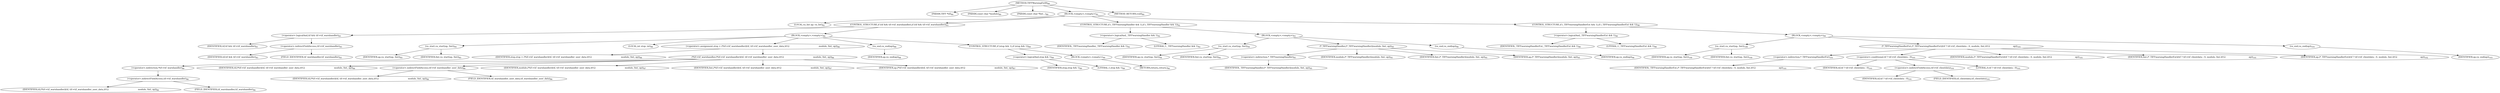 digraph "TIFFWarningExtR" {  
"45259" [label = <(METHOD,TIFFWarningExtR)<SUB>80</SUB>> ]
"45260" [label = <(PARAM,TIFF *tif)<SUB>80</SUB>> ]
"45261" [label = <(PARAM,const char *module)<SUB>80</SUB>> ]
"45262" [label = <(PARAM,const char *fmt...)<SUB>80</SUB>> ]
"45263" [label = <(BLOCK,&lt;empty&gt;,&lt;empty&gt;)<SUB>81</SUB>> ]
"45264" [label = <(LOCAL,va_list ap: va_list)<SUB>82</SUB>> ]
"45265" [label = <(CONTROL_STRUCTURE,if (tif &amp;&amp; tif-&gt;tif_warnhandler),if (tif &amp;&amp; tif-&gt;tif_warnhandler))<SUB>83</SUB>> ]
"45266" [label = <(&lt;operator&gt;.logicalAnd,tif &amp;&amp; tif-&gt;tif_warnhandler)<SUB>83</SUB>> ]
"45267" [label = <(IDENTIFIER,tif,tif &amp;&amp; tif-&gt;tif_warnhandler)<SUB>83</SUB>> ]
"45268" [label = <(&lt;operator&gt;.indirectFieldAccess,tif-&gt;tif_warnhandler)<SUB>83</SUB>> ]
"45269" [label = <(IDENTIFIER,tif,tif &amp;&amp; tif-&gt;tif_warnhandler)<SUB>83</SUB>> ]
"45270" [label = <(FIELD_IDENTIFIER,tif_warnhandler,tif_warnhandler)<SUB>83</SUB>> ]
"45271" [label = <(BLOCK,&lt;empty&gt;,&lt;empty&gt;)<SUB>84</SUB>> ]
"45272" [label = <(va_start,va_start(ap, fmt))<SUB>85</SUB>> ]
"45273" [label = <(IDENTIFIER,ap,va_start(ap, fmt))<SUB>85</SUB>> ]
"45274" [label = <(IDENTIFIER,fmt,va_start(ap, fmt))<SUB>85</SUB>> ]
"45275" [label = <(LOCAL,int stop: int)<SUB>86</SUB>> ]
"45276" [label = <(&lt;operator&gt;.assignment,stop = (*tif-&gt;tif_warnhandler)(tif, tif-&gt;tif_warnhandler_user_data,\012                                           module, fmt, ap))<SUB>86</SUB>> ]
"45277" [label = <(IDENTIFIER,stop,stop = (*tif-&gt;tif_warnhandler)(tif, tif-&gt;tif_warnhandler_user_data,\012                                           module, fmt, ap))<SUB>86</SUB>> ]
"45278" [label = <(*tif-&gt;tif_warnhandler,(*tif-&gt;tif_warnhandler)(tif, tif-&gt;tif_warnhandler_user_data,\012                                           module, fmt, ap))<SUB>86</SUB>> ]
"45279" [label = <(&lt;operator&gt;.indirection,*tif-&gt;tif_warnhandler)<SUB>86</SUB>> ]
"45280" [label = <(&lt;operator&gt;.indirectFieldAccess,tif-&gt;tif_warnhandler)<SUB>86</SUB>> ]
"45281" [label = <(IDENTIFIER,tif,(*tif-&gt;tif_warnhandler)(tif, tif-&gt;tif_warnhandler_user_data,\012                                           module, fmt, ap))<SUB>86</SUB>> ]
"45282" [label = <(FIELD_IDENTIFIER,tif_warnhandler,tif_warnhandler)<SUB>86</SUB>> ]
"45283" [label = <(IDENTIFIER,tif,(*tif-&gt;tif_warnhandler)(tif, tif-&gt;tif_warnhandler_user_data,\012                                           module, fmt, ap))<SUB>86</SUB>> ]
"45284" [label = <(&lt;operator&gt;.indirectFieldAccess,tif-&gt;tif_warnhandler_user_data)<SUB>86</SUB>> ]
"45285" [label = <(IDENTIFIER,tif,(*tif-&gt;tif_warnhandler)(tif, tif-&gt;tif_warnhandler_user_data,\012                                           module, fmt, ap))<SUB>86</SUB>> ]
"45286" [label = <(FIELD_IDENTIFIER,tif_warnhandler_user_data,tif_warnhandler_user_data)<SUB>86</SUB>> ]
"45287" [label = <(IDENTIFIER,module,(*tif-&gt;tif_warnhandler)(tif, tif-&gt;tif_warnhandler_user_data,\012                                           module, fmt, ap))<SUB>87</SUB>> ]
"45288" [label = <(IDENTIFIER,fmt,(*tif-&gt;tif_warnhandler)(tif, tif-&gt;tif_warnhandler_user_data,\012                                           module, fmt, ap))<SUB>87</SUB>> ]
"45289" [label = <(IDENTIFIER,ap,(*tif-&gt;tif_warnhandler)(tif, tif-&gt;tif_warnhandler_user_data,\012                                           module, fmt, ap))<SUB>87</SUB>> ]
"45290" [label = <(va_end,va_end(ap))<SUB>88</SUB>> ]
"45291" [label = <(IDENTIFIER,ap,va_end(ap))<SUB>88</SUB>> ]
"45292" [label = <(CONTROL_STRUCTURE,if (stop &amp;&amp; 1),if (stop &amp;&amp; 1))<SUB>89</SUB>> ]
"45293" [label = <(&lt;operator&gt;.logicalAnd,stop &amp;&amp; 1)<SUB>89</SUB>> ]
"45294" [label = <(IDENTIFIER,stop,stop &amp;&amp; 1)<SUB>89</SUB>> ]
"45295" [label = <(LITERAL,1,stop &amp;&amp; 1)<SUB>89</SUB>> ]
"45296" [label = <(BLOCK,&lt;empty&gt;,&lt;empty&gt;)<SUB>90</SUB>> ]
"45297" [label = <(RETURN,return;,return;)<SUB>90</SUB>> ]
"45298" [label = <(CONTROL_STRUCTURE,if (_TIFFwarningHandler &amp;&amp; 1),if (_TIFFwarningHandler &amp;&amp; 1))<SUB>92</SUB>> ]
"45299" [label = <(&lt;operator&gt;.logicalAnd,_TIFFwarningHandler &amp;&amp; 1)<SUB>92</SUB>> ]
"45300" [label = <(IDENTIFIER,_TIFFwarningHandler,_TIFFwarningHandler &amp;&amp; 1)<SUB>92</SUB>> ]
"45301" [label = <(LITERAL,1,_TIFFwarningHandler &amp;&amp; 1)<SUB>92</SUB>> ]
"45302" [label = <(BLOCK,&lt;empty&gt;,&lt;empty&gt;)<SUB>93</SUB>> ]
"45303" [label = <(va_start,va_start(ap, fmt))<SUB>94</SUB>> ]
"45304" [label = <(IDENTIFIER,ap,va_start(ap, fmt))<SUB>94</SUB>> ]
"45305" [label = <(IDENTIFIER,fmt,va_start(ap, fmt))<SUB>94</SUB>> ]
"45306" [label = <(*_TIFFwarningHandler,(*_TIFFwarningHandler)(module, fmt, ap))<SUB>95</SUB>> ]
"45307" [label = <(&lt;operator&gt;.indirection,*_TIFFwarningHandler)<SUB>95</SUB>> ]
"45308" [label = <(IDENTIFIER,_TIFFwarningHandler,(*_TIFFwarningHandler)(module, fmt, ap))<SUB>95</SUB>> ]
"45309" [label = <(IDENTIFIER,module,(*_TIFFwarningHandler)(module, fmt, ap))<SUB>95</SUB>> ]
"45310" [label = <(IDENTIFIER,fmt,(*_TIFFwarningHandler)(module, fmt, ap))<SUB>95</SUB>> ]
"45311" [label = <(IDENTIFIER,ap,(*_TIFFwarningHandler)(module, fmt, ap))<SUB>95</SUB>> ]
"45312" [label = <(va_end,va_end(ap))<SUB>96</SUB>> ]
"45313" [label = <(IDENTIFIER,ap,va_end(ap))<SUB>96</SUB>> ]
"45314" [label = <(CONTROL_STRUCTURE,if (_TIFFwarningHandlerExt &amp;&amp; 1),if (_TIFFwarningHandlerExt &amp;&amp; 1))<SUB>98</SUB>> ]
"45315" [label = <(&lt;operator&gt;.logicalAnd,_TIFFwarningHandlerExt &amp;&amp; 1)<SUB>98</SUB>> ]
"45316" [label = <(IDENTIFIER,_TIFFwarningHandlerExt,_TIFFwarningHandlerExt &amp;&amp; 1)<SUB>98</SUB>> ]
"45317" [label = <(LITERAL,1,_TIFFwarningHandlerExt &amp;&amp; 1)<SUB>98</SUB>> ]
"45318" [label = <(BLOCK,&lt;empty&gt;,&lt;empty&gt;)<SUB>99</SUB>> ]
"45319" [label = <(va_start,va_start(ap, fmt))<SUB>100</SUB>> ]
"45320" [label = <(IDENTIFIER,ap,va_start(ap, fmt))<SUB>100</SUB>> ]
"45321" [label = <(IDENTIFIER,fmt,va_start(ap, fmt))<SUB>100</SUB>> ]
"45322" [label = <(*_TIFFwarningHandlerExt,(*_TIFFwarningHandlerExt)(tif ? tif-&gt;tif_clientdata : 0, module, fmt,\012                                  ap))<SUB>101</SUB>> ]
"45323" [label = <(&lt;operator&gt;.indirection,*_TIFFwarningHandlerExt)<SUB>101</SUB>> ]
"45324" [label = <(IDENTIFIER,_TIFFwarningHandlerExt,(*_TIFFwarningHandlerExt)(tif ? tif-&gt;tif_clientdata : 0, module, fmt,\012                                  ap))<SUB>101</SUB>> ]
"45325" [label = <(&lt;operator&gt;.conditional,tif ? tif-&gt;tif_clientdata : 0)<SUB>101</SUB>> ]
"45326" [label = <(IDENTIFIER,tif,tif ? tif-&gt;tif_clientdata : 0)<SUB>101</SUB>> ]
"45327" [label = <(&lt;operator&gt;.indirectFieldAccess,tif-&gt;tif_clientdata)<SUB>101</SUB>> ]
"45328" [label = <(IDENTIFIER,tif,tif ? tif-&gt;tif_clientdata : 0)<SUB>101</SUB>> ]
"45329" [label = <(FIELD_IDENTIFIER,tif_clientdata,tif_clientdata)<SUB>101</SUB>> ]
"45330" [label = <(LITERAL,0,tif ? tif-&gt;tif_clientdata : 0)<SUB>101</SUB>> ]
"45331" [label = <(IDENTIFIER,module,(*_TIFFwarningHandlerExt)(tif ? tif-&gt;tif_clientdata : 0, module, fmt,\012                                  ap))<SUB>101</SUB>> ]
"45332" [label = <(IDENTIFIER,fmt,(*_TIFFwarningHandlerExt)(tif ? tif-&gt;tif_clientdata : 0, module, fmt,\012                                  ap))<SUB>101</SUB>> ]
"45333" [label = <(IDENTIFIER,ap,(*_TIFFwarningHandlerExt)(tif ? tif-&gt;tif_clientdata : 0, module, fmt,\012                                  ap))<SUB>102</SUB>> ]
"45334" [label = <(va_end,va_end(ap))<SUB>103</SUB>> ]
"45335" [label = <(IDENTIFIER,ap,va_end(ap))<SUB>103</SUB>> ]
"45336" [label = <(METHOD_RETURN,void)<SUB>80</SUB>> ]
  "45259" -> "45260" 
  "45259" -> "45261" 
  "45259" -> "45262" 
  "45259" -> "45263" 
  "45259" -> "45336" 
  "45263" -> "45264" 
  "45263" -> "45265" 
  "45263" -> "45298" 
  "45263" -> "45314" 
  "45265" -> "45266" 
  "45265" -> "45271" 
  "45266" -> "45267" 
  "45266" -> "45268" 
  "45268" -> "45269" 
  "45268" -> "45270" 
  "45271" -> "45272" 
  "45271" -> "45275" 
  "45271" -> "45276" 
  "45271" -> "45290" 
  "45271" -> "45292" 
  "45272" -> "45273" 
  "45272" -> "45274" 
  "45276" -> "45277" 
  "45276" -> "45278" 
  "45278" -> "45279" 
  "45278" -> "45283" 
  "45278" -> "45284" 
  "45278" -> "45287" 
  "45278" -> "45288" 
  "45278" -> "45289" 
  "45279" -> "45280" 
  "45280" -> "45281" 
  "45280" -> "45282" 
  "45284" -> "45285" 
  "45284" -> "45286" 
  "45290" -> "45291" 
  "45292" -> "45293" 
  "45292" -> "45296" 
  "45293" -> "45294" 
  "45293" -> "45295" 
  "45296" -> "45297" 
  "45298" -> "45299" 
  "45298" -> "45302" 
  "45299" -> "45300" 
  "45299" -> "45301" 
  "45302" -> "45303" 
  "45302" -> "45306" 
  "45302" -> "45312" 
  "45303" -> "45304" 
  "45303" -> "45305" 
  "45306" -> "45307" 
  "45306" -> "45309" 
  "45306" -> "45310" 
  "45306" -> "45311" 
  "45307" -> "45308" 
  "45312" -> "45313" 
  "45314" -> "45315" 
  "45314" -> "45318" 
  "45315" -> "45316" 
  "45315" -> "45317" 
  "45318" -> "45319" 
  "45318" -> "45322" 
  "45318" -> "45334" 
  "45319" -> "45320" 
  "45319" -> "45321" 
  "45322" -> "45323" 
  "45322" -> "45325" 
  "45322" -> "45331" 
  "45322" -> "45332" 
  "45322" -> "45333" 
  "45323" -> "45324" 
  "45325" -> "45326" 
  "45325" -> "45327" 
  "45325" -> "45330" 
  "45327" -> "45328" 
  "45327" -> "45329" 
  "45334" -> "45335" 
}
